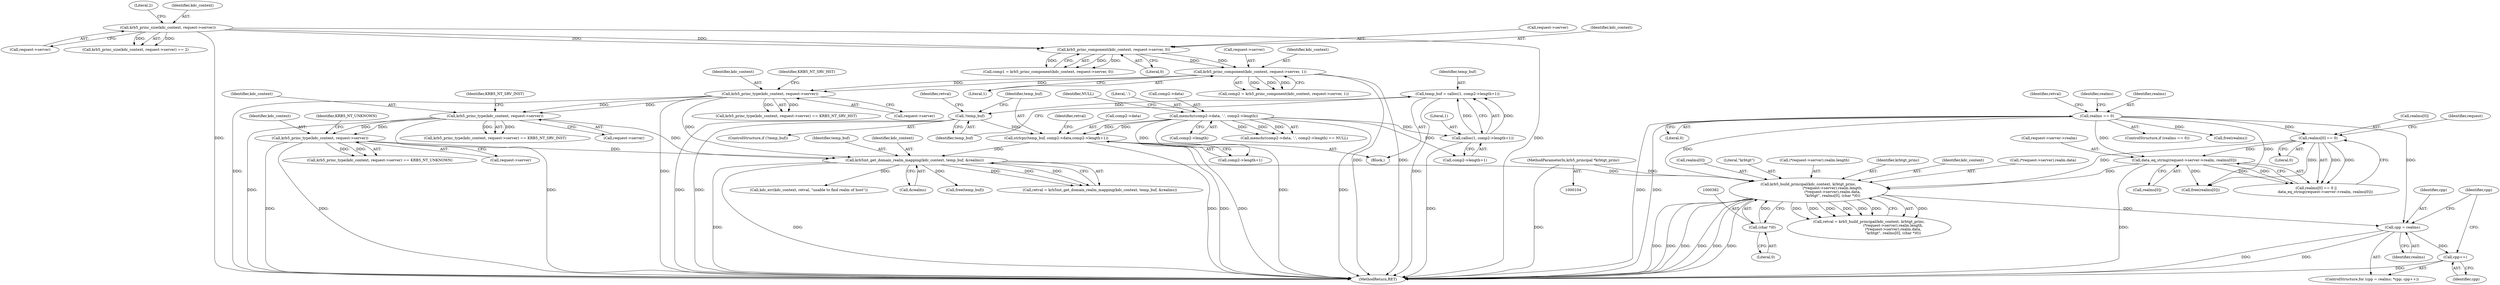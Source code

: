 digraph "1_krb5_8ee70ec63931d1e38567905387ab9b1d45734d81@pointer" {
"1000390" [label="(Call,cpp++)"];
"1000385" [label="(Call,cpp = realms)"];
"1000358" [label="(Call,krb5_build_principal(kdc_context, krbtgt_princ,\n                                          (*request->server).realm.length,\n                                          (*request->server).realm.data,\n                                          \"krbtgt\", realms[0], (char *)0))"];
"1000305" [label="(Call,krb5int_get_domain_realm_mapping(kdc_context, temp_buf, &realms))"];
"1000207" [label="(Call,krb5_princ_type(kdc_context, request->server))"];
"1000199" [label="(Call,krb5_princ_type(kdc_context, request->server))"];
"1000162" [label="(Call,krb5_princ_component(kdc_context, request->server, 1))"];
"1000154" [label="(Call,krb5_princ_component(kdc_context, request->server, 0))"];
"1000145" [label="(Call,krb5_princ_size(kdc_context, request->server))"];
"1000215" [label="(Call,krb5_princ_type(kdc_context, request->server))"];
"1000293" [label="(Call,strlcpy(temp_buf, comp2->data,comp2->length+1))"];
"1000286" [label="(Call,!temp_buf)"];
"1000276" [label="(Call,temp_buf = calloc(1, comp2->length+1))"];
"1000278" [label="(Call,calloc(1, comp2->length+1))"];
"1000266" [label="(Call,memchr(comp2->data, '.', comp2->length))"];
"1000106" [label="(MethodParameterIn,krb5_principal *krbtgt_princ)"];
"1000331" [label="(Call,realms[0] == 0)"];
"1000321" [label="(Call,realms == 0)"];
"1000336" [label="(Call,data_eq_string(request->server->realm, realms[0]))"];
"1000381" [label="(Call,(char *)0)"];
"1000204" [label="(Identifier,KRB5_NT_SRV_HST)"];
"1000276" [label="(Call,temp_buf = calloc(1, comp2->length+1))"];
"1000270" [label="(Literal,'.')"];
"1000162" [label="(Call,krb5_princ_component(kdc_context, request->server, 1))"];
"1000271" [label="(Call,comp2->length)"];
"1000378" [label="(Call,realms[0])"];
"1000215" [label="(Call,krb5_princ_type(kdc_context, request->server))"];
"1000198" [label="(Call,krb5_princ_type(kdc_context, request->server) == KRB5_NT_SRV_HST)"];
"1000263" [label="(Block,)"];
"1000150" [label="(Literal,2)"];
"1000280" [label="(Call,comp2->length+1)"];
"1000212" [label="(Identifier,KRB5_NT_SRV_INST)"];
"1000321" [label="(Call,realms == 0)"];
"1000384" [label="(ControlStructure,for (cpp = realms; *cpp; cpp++))"];
"1000285" [label="(ControlStructure,if (!temp_buf))"];
"1000377" [label="(Literal,\"krbtgt\")"];
"1000154" [label="(Call,krb5_princ_component(kdc_context, request->server, 0))"];
"1000320" [label="(ControlStructure,if (realms == 0))"];
"1000152" [label="(Call,comp1 = krb5_princ_component(kdc_context, request->server, 0))"];
"1000361" [label="(Call,(*request->server).realm.length)"];
"1000387" [label="(Identifier,realms)"];
"1000331" [label="(Call,realms[0] == 0)"];
"1000207" [label="(Call,krb5_princ_type(kdc_context, request->server))"];
"1000279" [label="(Literal,1)"];
"1000342" [label="(Call,realms[0])"];
"1000216" [label="(Identifier,kdc_context)"];
"1000360" [label="(Identifier,krbtgt_princ)"];
"1000147" [label="(Call,request->server)"];
"1000326" [label="(Identifier,retval)"];
"1000145" [label="(Call,krb5_princ_size(kdc_context, request->server))"];
"1000106" [label="(MethodParameterIn,krb5_principal *krbtgt_princ)"];
"1000359" [label="(Identifier,kdc_context)"];
"1000146" [label="(Identifier,kdc_context)"];
"1000220" [label="(Identifier,KRB5_NT_UNKNOWN)"];
"1000356" [label="(Call,retval = krb5_build_principal(kdc_context, krbtgt_princ,\n                                          (*request->server).realm.length,\n                                          (*request->server).realm.data,\n                                          \"krbtgt\", realms[0], (char *)0))"];
"1000304" [label="(Identifier,retval)"];
"1000286" [label="(Call,!temp_buf)"];
"1000156" [label="(Call,request->server)"];
"1000315" [label="(Call,kdc_err(kdc_context, retval, \"unable to find realm of host\"))"];
"1000267" [label="(Call,comp2->data)"];
"1000163" [label="(Identifier,kdc_context)"];
"1000155" [label="(Identifier,kdc_context)"];
"1000350" [label="(Call,free(realms))"];
"1000295" [label="(Call,comp2->data)"];
"1000332" [label="(Call,realms[0])"];
"1000278" [label="(Call,calloc(1, comp2->length+1))"];
"1000333" [label="(Identifier,realms)"];
"1000383" [label="(Literal,0)"];
"1000206" [label="(Call,krb5_princ_type(kdc_context, request->server) == KRB5_NT_SRV_INST)"];
"1000277" [label="(Identifier,temp_buf)"];
"1000294" [label="(Identifier,temp_buf)"];
"1000305" [label="(Call,krb5int_get_domain_realm_mapping(kdc_context, temp_buf, &realms))"];
"1000335" [label="(Literal,0)"];
"1000274" [label="(Identifier,NULL)"];
"1000358" [label="(Call,krb5_build_principal(kdc_context, krbtgt_princ,\n                                          (*request->server).realm.length,\n                                          (*request->server).realm.data,\n                                          \"krbtgt\", realms[0], (char *)0))"];
"1000164" [label="(Call,request->server)"];
"1000266" [label="(Call,memchr(comp2->data, '.', comp2->length))"];
"1000308" [label="(Call,&realms)"];
"1000209" [label="(Call,request->server)"];
"1000200" [label="(Identifier,kdc_context)"];
"1000214" [label="(Call,krb5_princ_type(kdc_context, request->server) == KRB5_NT_UNKNOWN)"];
"1000307" [label="(Identifier,temp_buf)"];
"1000369" [label="(Call,(*request->server).realm.data)"];
"1000144" [label="(Call,krb5_princ_size(kdc_context, request->server) == 2)"];
"1000339" [label="(Identifier,request)"];
"1000389" [label="(Identifier,cpp)"];
"1000293" [label="(Call,strlcpy(temp_buf, comp2->data,comp2->length+1))"];
"1000306" [label="(Identifier,kdc_context)"];
"1000160" [label="(Call,comp2 = krb5_princ_component(kdc_context, request->server, 1))"];
"1000346" [label="(Call,free(realms[0]))"];
"1000208" [label="(Identifier,kdc_context)"];
"1000381" [label="(Call,(char *)0)"];
"1000322" [label="(Identifier,realms)"];
"1000330" [label="(Call,realms[0] == 0 ||\n                data_eq_string(request->server->realm, realms[0]))"];
"1000290" [label="(Identifier,retval)"];
"1000336" [label="(Call,data_eq_string(request->server->realm, realms[0]))"];
"1000201" [label="(Call,request->server)"];
"1000310" [label="(Call,free(temp_buf))"];
"1000298" [label="(Call,comp2->length+1)"];
"1000265" [label="(Call,memchr(comp2->data, '.', comp2->length) == NULL)"];
"1000303" [label="(Call,retval = krb5int_get_domain_realm_mapping(kdc_context, temp_buf, &realms))"];
"1000199" [label="(Call,krb5_princ_type(kdc_context, request->server))"];
"1000386" [label="(Identifier,cpp)"];
"1000323" [label="(Literal,0)"];
"1000391" [label="(Identifier,cpp)"];
"1000390" [label="(Call,cpp++)"];
"1000337" [label="(Call,request->server->realm)"];
"1000159" [label="(Literal,0)"];
"1000217" [label="(Call,request->server)"];
"1000385" [label="(Call,cpp = realms)"];
"1000287" [label="(Identifier,temp_buf)"];
"1000167" [label="(Literal,1)"];
"1000400" [label="(MethodReturn,RET)"];
"1000390" -> "1000384"  [label="AST: "];
"1000390" -> "1000391"  [label="CFG: "];
"1000391" -> "1000390"  [label="AST: "];
"1000389" -> "1000390"  [label="CFG: "];
"1000390" -> "1000400"  [label="DDG: "];
"1000385" -> "1000390"  [label="DDG: "];
"1000385" -> "1000384"  [label="AST: "];
"1000385" -> "1000387"  [label="CFG: "];
"1000386" -> "1000385"  [label="AST: "];
"1000387" -> "1000385"  [label="AST: "];
"1000389" -> "1000385"  [label="CFG: "];
"1000385" -> "1000400"  [label="DDG: "];
"1000385" -> "1000400"  [label="DDG: "];
"1000358" -> "1000385"  [label="DDG: "];
"1000321" -> "1000385"  [label="DDG: "];
"1000358" -> "1000356"  [label="AST: "];
"1000358" -> "1000381"  [label="CFG: "];
"1000359" -> "1000358"  [label="AST: "];
"1000360" -> "1000358"  [label="AST: "];
"1000361" -> "1000358"  [label="AST: "];
"1000369" -> "1000358"  [label="AST: "];
"1000377" -> "1000358"  [label="AST: "];
"1000378" -> "1000358"  [label="AST: "];
"1000381" -> "1000358"  [label="AST: "];
"1000356" -> "1000358"  [label="CFG: "];
"1000358" -> "1000400"  [label="DDG: "];
"1000358" -> "1000400"  [label="DDG: "];
"1000358" -> "1000400"  [label="DDG: "];
"1000358" -> "1000400"  [label="DDG: "];
"1000358" -> "1000400"  [label="DDG: "];
"1000358" -> "1000400"  [label="DDG: "];
"1000358" -> "1000356"  [label="DDG: "];
"1000358" -> "1000356"  [label="DDG: "];
"1000358" -> "1000356"  [label="DDG: "];
"1000358" -> "1000356"  [label="DDG: "];
"1000358" -> "1000356"  [label="DDG: "];
"1000358" -> "1000356"  [label="DDG: "];
"1000358" -> "1000356"  [label="DDG: "];
"1000305" -> "1000358"  [label="DDG: "];
"1000106" -> "1000358"  [label="DDG: "];
"1000331" -> "1000358"  [label="DDG: "];
"1000336" -> "1000358"  [label="DDG: "];
"1000321" -> "1000358"  [label="DDG: "];
"1000381" -> "1000358"  [label="DDG: "];
"1000305" -> "1000303"  [label="AST: "];
"1000305" -> "1000308"  [label="CFG: "];
"1000306" -> "1000305"  [label="AST: "];
"1000307" -> "1000305"  [label="AST: "];
"1000308" -> "1000305"  [label="AST: "];
"1000303" -> "1000305"  [label="CFG: "];
"1000305" -> "1000400"  [label="DDG: "];
"1000305" -> "1000400"  [label="DDG: "];
"1000305" -> "1000303"  [label="DDG: "];
"1000305" -> "1000303"  [label="DDG: "];
"1000305" -> "1000303"  [label="DDG: "];
"1000207" -> "1000305"  [label="DDG: "];
"1000199" -> "1000305"  [label="DDG: "];
"1000215" -> "1000305"  [label="DDG: "];
"1000293" -> "1000305"  [label="DDG: "];
"1000305" -> "1000310"  [label="DDG: "];
"1000305" -> "1000315"  [label="DDG: "];
"1000207" -> "1000206"  [label="AST: "];
"1000207" -> "1000209"  [label="CFG: "];
"1000208" -> "1000207"  [label="AST: "];
"1000209" -> "1000207"  [label="AST: "];
"1000212" -> "1000207"  [label="CFG: "];
"1000207" -> "1000400"  [label="DDG: "];
"1000207" -> "1000400"  [label="DDG: "];
"1000207" -> "1000206"  [label="DDG: "];
"1000207" -> "1000206"  [label="DDG: "];
"1000199" -> "1000207"  [label="DDG: "];
"1000199" -> "1000207"  [label="DDG: "];
"1000207" -> "1000215"  [label="DDG: "];
"1000207" -> "1000215"  [label="DDG: "];
"1000199" -> "1000198"  [label="AST: "];
"1000199" -> "1000201"  [label="CFG: "];
"1000200" -> "1000199"  [label="AST: "];
"1000201" -> "1000199"  [label="AST: "];
"1000204" -> "1000199"  [label="CFG: "];
"1000199" -> "1000400"  [label="DDG: "];
"1000199" -> "1000400"  [label="DDG: "];
"1000199" -> "1000198"  [label="DDG: "];
"1000199" -> "1000198"  [label="DDG: "];
"1000162" -> "1000199"  [label="DDG: "];
"1000162" -> "1000199"  [label="DDG: "];
"1000162" -> "1000160"  [label="AST: "];
"1000162" -> "1000167"  [label="CFG: "];
"1000163" -> "1000162"  [label="AST: "];
"1000164" -> "1000162"  [label="AST: "];
"1000167" -> "1000162"  [label="AST: "];
"1000160" -> "1000162"  [label="CFG: "];
"1000162" -> "1000400"  [label="DDG: "];
"1000162" -> "1000400"  [label="DDG: "];
"1000162" -> "1000160"  [label="DDG: "];
"1000162" -> "1000160"  [label="DDG: "];
"1000162" -> "1000160"  [label="DDG: "];
"1000154" -> "1000162"  [label="DDG: "];
"1000154" -> "1000162"  [label="DDG: "];
"1000154" -> "1000152"  [label="AST: "];
"1000154" -> "1000159"  [label="CFG: "];
"1000155" -> "1000154"  [label="AST: "];
"1000156" -> "1000154"  [label="AST: "];
"1000159" -> "1000154"  [label="AST: "];
"1000152" -> "1000154"  [label="CFG: "];
"1000154" -> "1000152"  [label="DDG: "];
"1000154" -> "1000152"  [label="DDG: "];
"1000154" -> "1000152"  [label="DDG: "];
"1000145" -> "1000154"  [label="DDG: "];
"1000145" -> "1000154"  [label="DDG: "];
"1000145" -> "1000144"  [label="AST: "];
"1000145" -> "1000147"  [label="CFG: "];
"1000146" -> "1000145"  [label="AST: "];
"1000147" -> "1000145"  [label="AST: "];
"1000150" -> "1000145"  [label="CFG: "];
"1000145" -> "1000400"  [label="DDG: "];
"1000145" -> "1000400"  [label="DDG: "];
"1000145" -> "1000144"  [label="DDG: "];
"1000145" -> "1000144"  [label="DDG: "];
"1000215" -> "1000214"  [label="AST: "];
"1000215" -> "1000217"  [label="CFG: "];
"1000216" -> "1000215"  [label="AST: "];
"1000217" -> "1000215"  [label="AST: "];
"1000220" -> "1000215"  [label="CFG: "];
"1000215" -> "1000400"  [label="DDG: "];
"1000215" -> "1000400"  [label="DDG: "];
"1000215" -> "1000214"  [label="DDG: "];
"1000215" -> "1000214"  [label="DDG: "];
"1000293" -> "1000263"  [label="AST: "];
"1000293" -> "1000298"  [label="CFG: "];
"1000294" -> "1000293"  [label="AST: "];
"1000295" -> "1000293"  [label="AST: "];
"1000298" -> "1000293"  [label="AST: "];
"1000304" -> "1000293"  [label="CFG: "];
"1000293" -> "1000400"  [label="DDG: "];
"1000293" -> "1000400"  [label="DDG: "];
"1000293" -> "1000400"  [label="DDG: "];
"1000286" -> "1000293"  [label="DDG: "];
"1000266" -> "1000293"  [label="DDG: "];
"1000266" -> "1000293"  [label="DDG: "];
"1000286" -> "1000285"  [label="AST: "];
"1000286" -> "1000287"  [label="CFG: "];
"1000287" -> "1000286"  [label="AST: "];
"1000290" -> "1000286"  [label="CFG: "];
"1000294" -> "1000286"  [label="CFG: "];
"1000286" -> "1000400"  [label="DDG: "];
"1000286" -> "1000400"  [label="DDG: "];
"1000276" -> "1000286"  [label="DDG: "];
"1000276" -> "1000263"  [label="AST: "];
"1000276" -> "1000278"  [label="CFG: "];
"1000277" -> "1000276"  [label="AST: "];
"1000278" -> "1000276"  [label="AST: "];
"1000287" -> "1000276"  [label="CFG: "];
"1000276" -> "1000400"  [label="DDG: "];
"1000278" -> "1000276"  [label="DDG: "];
"1000278" -> "1000276"  [label="DDG: "];
"1000278" -> "1000280"  [label="CFG: "];
"1000279" -> "1000278"  [label="AST: "];
"1000280" -> "1000278"  [label="AST: "];
"1000278" -> "1000400"  [label="DDG: "];
"1000266" -> "1000278"  [label="DDG: "];
"1000266" -> "1000265"  [label="AST: "];
"1000266" -> "1000271"  [label="CFG: "];
"1000267" -> "1000266"  [label="AST: "];
"1000270" -> "1000266"  [label="AST: "];
"1000271" -> "1000266"  [label="AST: "];
"1000274" -> "1000266"  [label="CFG: "];
"1000266" -> "1000400"  [label="DDG: "];
"1000266" -> "1000400"  [label="DDG: "];
"1000266" -> "1000265"  [label="DDG: "];
"1000266" -> "1000265"  [label="DDG: "];
"1000266" -> "1000265"  [label="DDG: "];
"1000266" -> "1000280"  [label="DDG: "];
"1000266" -> "1000298"  [label="DDG: "];
"1000106" -> "1000104"  [label="AST: "];
"1000106" -> "1000400"  [label="DDG: "];
"1000331" -> "1000330"  [label="AST: "];
"1000331" -> "1000335"  [label="CFG: "];
"1000332" -> "1000331"  [label="AST: "];
"1000335" -> "1000331"  [label="AST: "];
"1000339" -> "1000331"  [label="CFG: "];
"1000330" -> "1000331"  [label="CFG: "];
"1000331" -> "1000330"  [label="DDG: "];
"1000331" -> "1000330"  [label="DDG: "];
"1000321" -> "1000331"  [label="DDG: "];
"1000331" -> "1000336"  [label="DDG: "];
"1000331" -> "1000346"  [label="DDG: "];
"1000321" -> "1000320"  [label="AST: "];
"1000321" -> "1000323"  [label="CFG: "];
"1000322" -> "1000321"  [label="AST: "];
"1000323" -> "1000321"  [label="AST: "];
"1000326" -> "1000321"  [label="CFG: "];
"1000333" -> "1000321"  [label="CFG: "];
"1000321" -> "1000400"  [label="DDG: "];
"1000321" -> "1000400"  [label="DDG: "];
"1000321" -> "1000336"  [label="DDG: "];
"1000321" -> "1000346"  [label="DDG: "];
"1000321" -> "1000350"  [label="DDG: "];
"1000336" -> "1000330"  [label="AST: "];
"1000336" -> "1000342"  [label="CFG: "];
"1000337" -> "1000336"  [label="AST: "];
"1000342" -> "1000336"  [label="AST: "];
"1000330" -> "1000336"  [label="CFG: "];
"1000336" -> "1000400"  [label="DDG: "];
"1000336" -> "1000330"  [label="DDG: "];
"1000336" -> "1000330"  [label="DDG: "];
"1000336" -> "1000346"  [label="DDG: "];
"1000381" -> "1000383"  [label="CFG: "];
"1000382" -> "1000381"  [label="AST: "];
"1000383" -> "1000381"  [label="AST: "];
}

